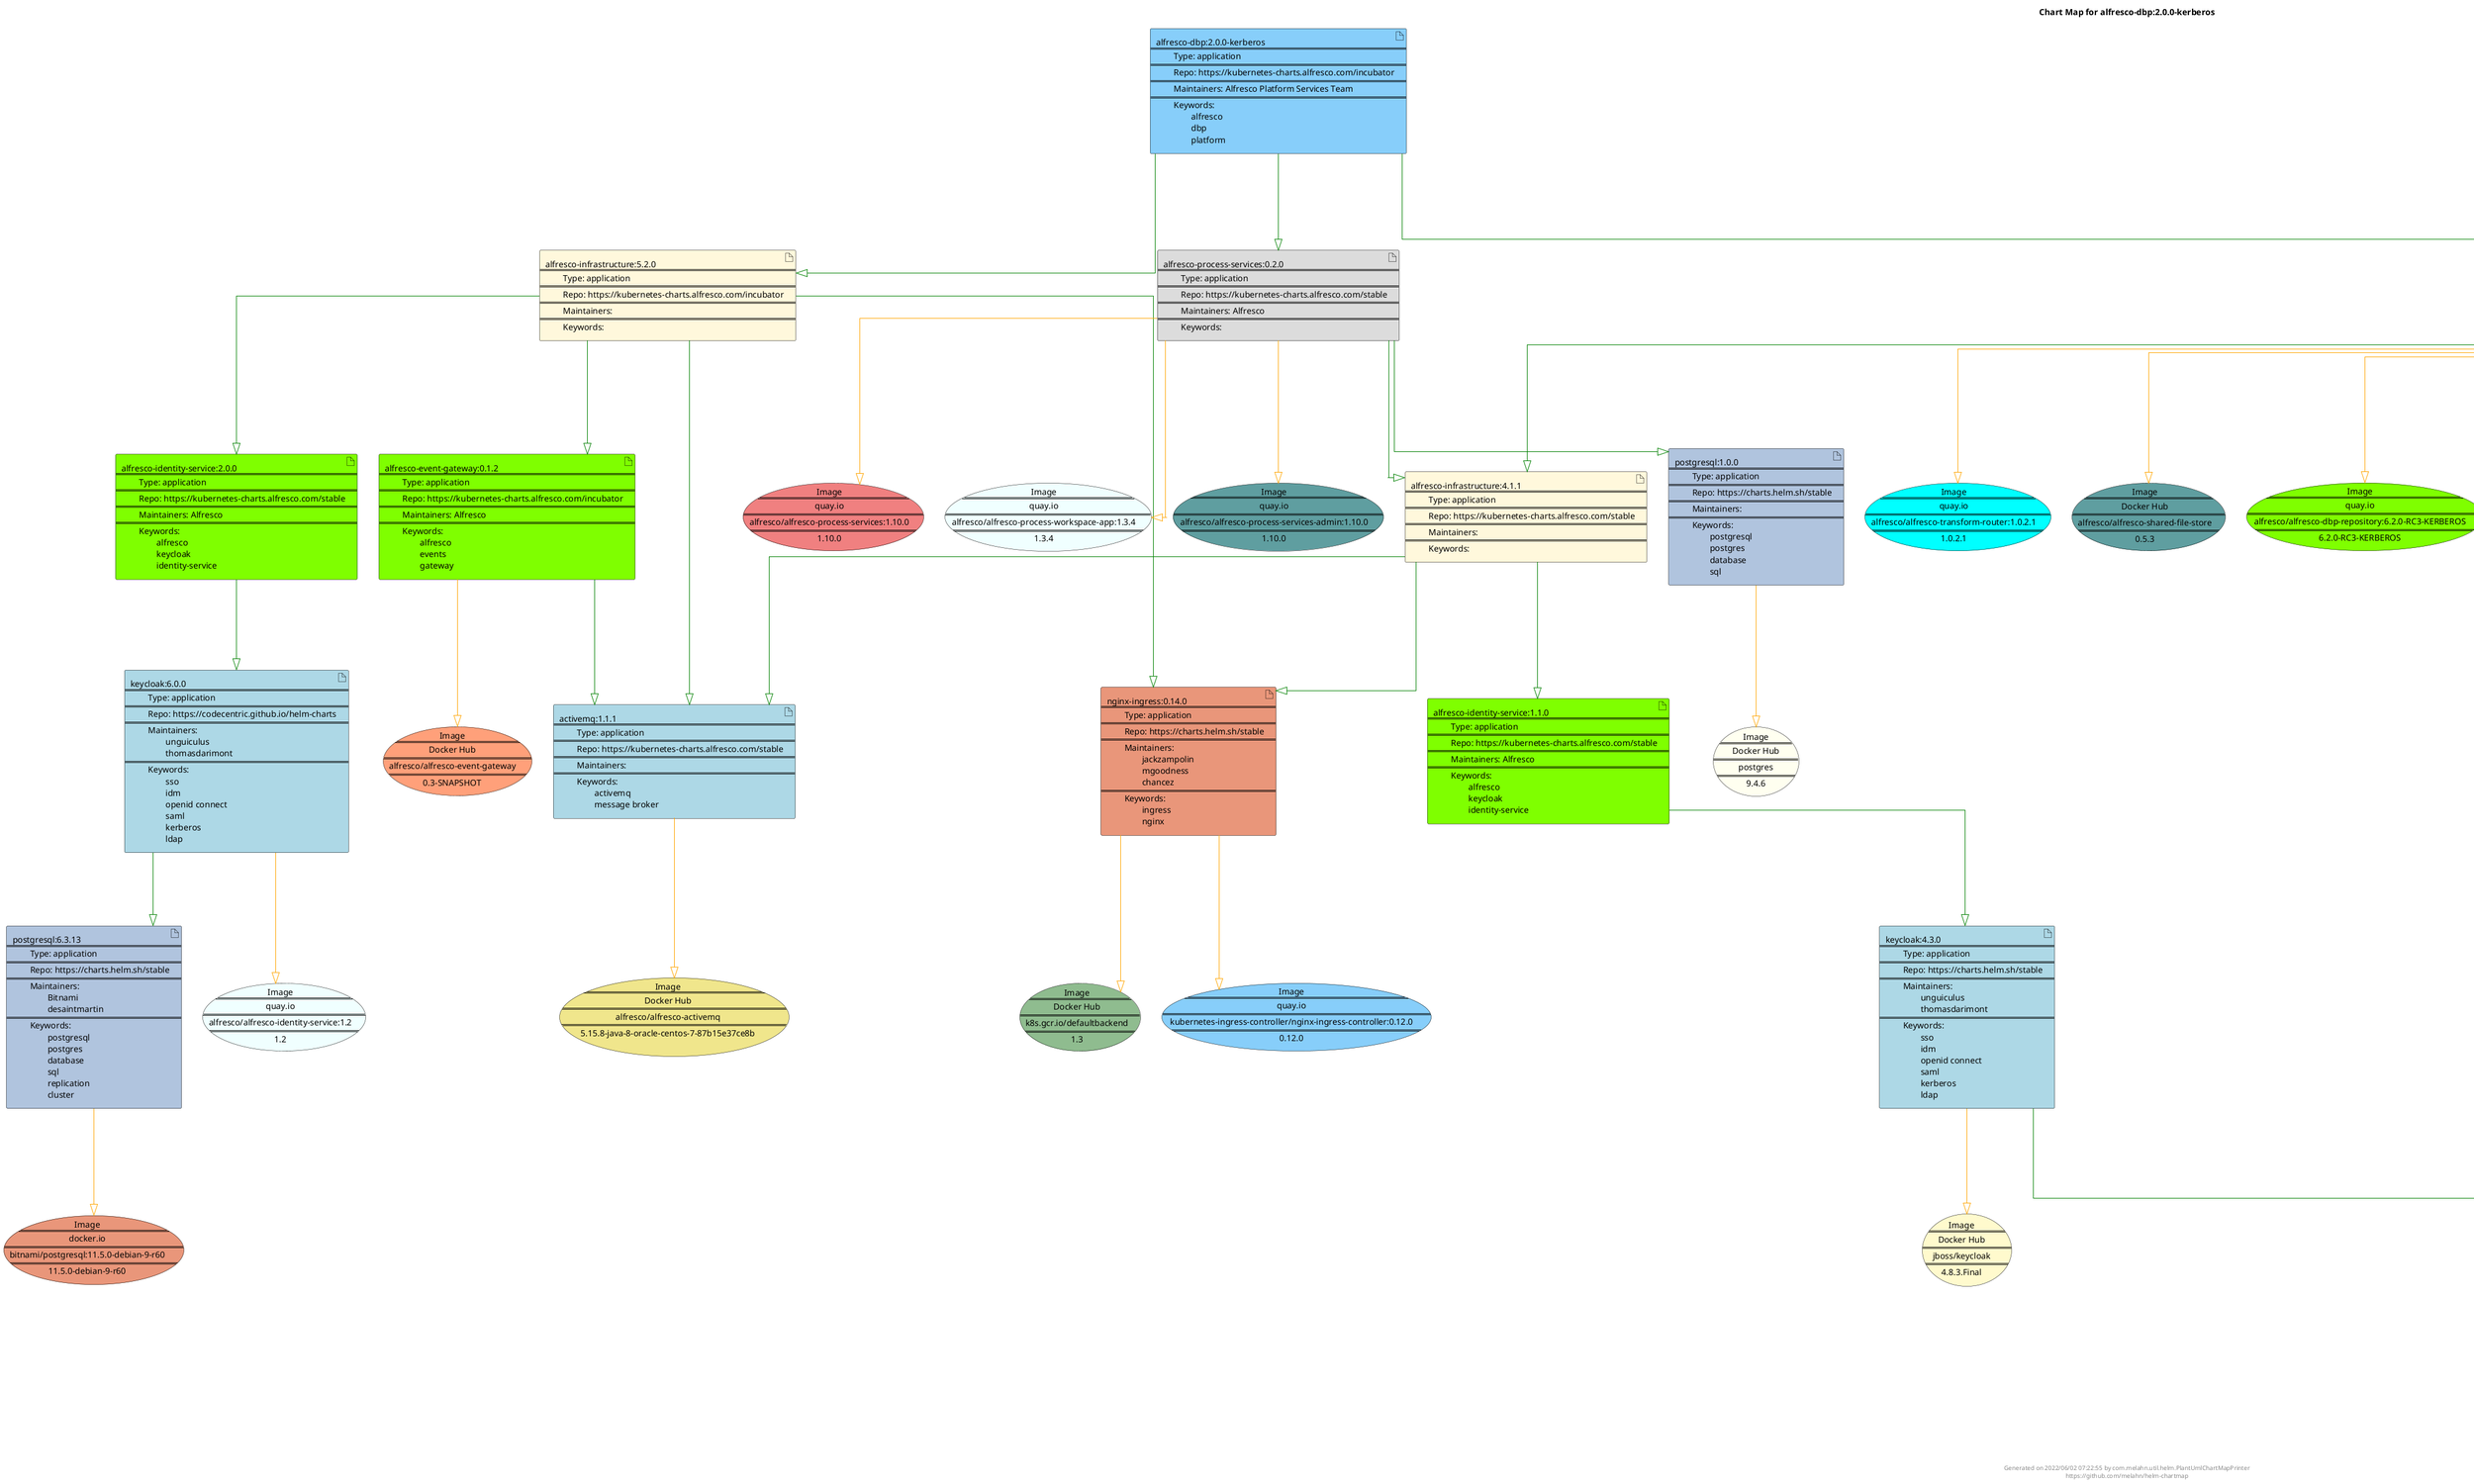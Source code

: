 @startuml
skinparam linetype ortho
skinparam backgroundColor white
skinparam usecaseBorderColor black
skinparam usecaseArrowColor LightSlateGray
skinparam artifactBorderColor black
skinparam artifactArrowColor LightSlateGray

title Chart Map for alfresco-dbp:2.0.0-kerberos

'There are 19 referenced Helm Charts
artifact "postgresql:0.9.3\n====\n\tType: application\n====\n\tRepo: https://charts.helm.sh/stable\n====\n\tMaintainers: databus23\n====\n\tKeywords: \n\t\tpostgresql\n\t\tpostgres\n\t\tdatabase\n\t\tsql" as postgresql_0_9_3 #LightSteelBlue
artifact "alfresco-process-services:0.2.0\n====\n\tType: application\n====\n\tRepo: https://kubernetes-charts.alfresco.com/stable\n====\n\tMaintainers: Alfresco\n====\n\tKeywords: " as alfresco_process_services_0_2_0 #Gainsboro
artifact "alfresco-sync-service:1.1.1\n====\n\tType: application\n====\n\tRepo: https://kubernetes-charts.alfresco.com/stable\n====\n\tMaintainers: Alfresco Apps Repo Team\n====\n\tKeywords: \n\t\tsyncservice\n\t\talfresco\n\t\tapplication" as alfresco_sync_service_1_1_1 #CadetBlue
artifact "alfresco-event-gateway:0.1.2\n====\n\tType: application\n====\n\tRepo: https://kubernetes-charts.alfresco.com/incubator\n====\n\tMaintainers: Alfresco\n====\n\tKeywords: \n\t\talfresco\n\t\tevents\n\t\tgateway" as alfresco_event_gateway_0_1_2 #Chartreuse
artifact "keycloak:6.0.0\n====\n\tType: application\n====\n\tRepo: https://codecentric.github.io/helm-charts\n====\n\tMaintainers: \n\t\tunguiculus\n\t\tthomasdarimont\n====\n\tKeywords: \n\t\tsso\n\t\tidm\n\t\topenid connect\n\t\tsaml\n\t\tkerberos\n\t\tldap" as keycloak_6_0_0 #LightBlue
artifact "alfresco-identity-service:2.0.0\n====\n\tType: application\n====\n\tRepo: https://kubernetes-charts.alfresco.com/stable\n====\n\tMaintainers: Alfresco\n====\n\tKeywords: \n\t\talfresco\n\t\tkeycloak\n\t\tidentity-service" as alfresco_identity_service_2_0_0 #Chartreuse
artifact "alfresco-identity-service:1.1.0\n====\n\tType: application\n====\n\tRepo: https://kubernetes-charts.alfresco.com/stable\n====\n\tMaintainers: Alfresco\n====\n\tKeywords: \n\t\talfresco\n\t\tkeycloak\n\t\tidentity-service" as alfresco_identity_service_1_1_0 #Chartreuse
artifact "alfresco-dbp:2.0.0-kerberos\n====\n\tType: application\n====\n\tRepo: https://kubernetes-charts.alfresco.com/incubator\n====\n\tMaintainers: Alfresco Platform Services Team\n====\n\tKeywords: \n\t\talfresco\n\t\tdbp\n\t\tplatform" as alfresco_dbp_2_0_0_kerberos #LightSkyBlue
artifact "alfresco-digital-workspace:2.0.0\n====\n\tType: application\n====\n\tRepo: https://kubernetes-charts.alfresco.com/stable\n====\n\tMaintainers: \n====\n\tKeywords: \n\t\talfresco\n\t\tdigital workskspace" as alfresco_digital_workspace_2_0_0 #DodgerBlue
artifact "activemq:1.1.1\n====\n\tType: application\n====\n\tRepo: https://kubernetes-charts.alfresco.com/stable\n====\n\tMaintainers: \n====\n\tKeywords: \n\t\tactivemq\n\t\tmessage broker" as activemq_1_1_1 #LightBlue
artifact "postgresql:6.3.13\n====\n\tType: application\n====\n\tRepo: https://charts.helm.sh/stable\n====\n\tMaintainers: \n\t\tBitnami\n\t\tdesaintmartin\n====\n\tKeywords: \n\t\tpostgresql\n\t\tpostgres\n\t\tdatabase\n\t\tsql\n\t\treplication\n\t\tcluster" as postgresql_6_3_13 #LightSteelBlue
artifact "alfresco-infrastructure:4.1.1\n====\n\tType: application\n====\n\tRepo: https://kubernetes-charts.alfresco.com/stable\n====\n\tMaintainers: \n====\n\tKeywords: " as alfresco_infrastructure_4_1_1 #Cornsilk
artifact "postgresql:0.15.0\n====\n\tType: application\n====\n\tRepo: https://charts.helm.sh/stable\n====\n\tMaintainers: databus23\n====\n\tKeywords: \n\t\tpostgresql\n\t\tpostgres\n\t\tdatabase\n\t\tsql" as postgresql_0_15_0 #LightSteelBlue
artifact "alfresco-search:1.0.1\n====\n\tType: application\n====\n\tRepo: https://kubernetes-charts.alfresco.com/stable\n====\n\tMaintainers: \n====\n\tKeywords: \n\t\tsearch\n\t\tsearch services\n\t\talfresco search services\n\t\tinsight\n\t\tinsight engine\n\t\talfresco insight engine" as alfresco_search_1_0_1 #GhostWhite
artifact "alfresco-infrastructure:5.2.0\n====\n\tType: application\n====\n\tRepo: https://kubernetes-charts.alfresco.com/incubator\n====\n\tMaintainers: \n====\n\tKeywords: " as alfresco_infrastructure_5_2_0 #Cornsilk
artifact "postgresql:1.0.0\n====\n\tType: application\n====\n\tRepo: https://charts.helm.sh/stable\n====\n\tMaintainers: \n====\n\tKeywords: \n\t\tpostgresql\n\t\tpostgres\n\t\tdatabase\n\t\tsql" as postgresql_1_0_0 #LightSteelBlue
artifact "alfresco-content-services:2.1.3-kerberosFix\n====\n\tType: application\n====\n\tRepo: https://kubernetes-charts.alfresco.com/incubator\n====\n\tMaintainers: \n====\n\tKeywords: \n\t\tcontent\n\t\tcontent services\n\t\talfresco\n\t\talfresco content services" as alfresco_content_services_2_1_3_kerberosFix #Gainsboro
artifact "nginx-ingress:0.14.0\n====\n\tType: application\n====\n\tRepo: https://charts.helm.sh/stable\n====\n\tMaintainers: \n\t\tjackzampolin\n\t\tmgoodness\n\t\tchancez\n====\n\tKeywords: \n\t\tingress\n\t\tnginx" as nginx_ingress_0_14_0 #DarkSalmon
artifact "keycloak:4.3.0\n====\n\tType: application\n====\n\tRepo: https://charts.helm.sh/stable\n====\n\tMaintainers: \n\t\tunguiculus\n\t\tthomasdarimont\n====\n\tKeywords: \n\t\tsso\n\t\tidm\n\t\topenid connect\n\t\tsaml\n\t\tkerberos\n\t\tldap" as keycloak_4_3_0 #LightBlue

'There are 24 referenced Docker Images
usecase "Image\n====\nquay.io\n====\nalfresco/alfresco-digital-workspace:1.2.0\n====\n1.2.0" as quay_io_alfresco_alfresco_digital_workspace_1_2_0 #FloralWhite
usecase "Image\n====\nDocker Hub\n====\npostgres\n====\n11.4" as postgres_11_4 #Ivory
usecase "Image\n====\nDocker Hub\n====\npostgres\n====\n10.1" as postgres_10_1 #Ivory
usecase "Image\n====\nquay.io\n====\nalfresco/alfresco-transform-router:1.0.2.1\n====\n1.0.2.1" as quay_io_alfresco_alfresco_transform_router_1_0_2_1 #Aqua
usecase "Image\n====\nquay.io\n====\nalfresco/alfresco-process-services-admin:1.10.0\n====\n1.10.0" as quay_io_alfresco_alfresco_process_services_admin_1_10_0 #CadetBlue
usecase "Image\n====\nDocker Hub\n====\npostgres\n====\n9.4.6" as postgres_9_4_6 #Ivory
usecase "Image\n====\nDocker Hub\n====\nalfresco/alfresco-shared-file-store\n====\n0.5.3" as alfresco_alfresco_shared_file_store_0_5_3 #CadetBlue
usecase "Image\n====\nDocker Hub\n====\nalfresco/alfresco-event-gateway\n====\n0.3-SNAPSHOT" as alfresco_alfresco_event_gateway_0_3_SNAPSHOT #LightSalmon
usecase "Image\n====\nquay.io\n====\nkubernetes-ingress-controller/nginx-ingress-controller:0.12.0\n====\n0.12.0" as quay_io_kubernetes_ingress_controller_nginx_ingress_controller_0_12_0 #LightSkyBlue
usecase "Image\n====\nquay.io\n====\nalfresco/alfresco-dbp-repository:6.2.0-RC3-KERBEROS\n====\n6.2.0-RC3-KERBEROS" as quay_io_alfresco_alfresco_dbp_repository_6_2_0_RC3_KERBEROS #Chartreuse
usecase "Image\n====\ndocker.io\n====\nbitnami/postgresql:11.5.0-debian-9-r60\n====\n11.5.0-debian-9-r60" as docker_io_bitnami_postgresql_11_5_0_debian_9_r60 #DarkSalmon
usecase "Image\n====\nquay.io\n====\nalfresco/alfresco-process-services:1.10.0\n====\n1.10.0" as quay_io_alfresco_alfresco_process_services_1_10_0 #LightCoral
usecase "Image\n====\nDocker Hub\n====\nalfresco/alfresco-activemq\n====\n5.15.8-java-8-oracle-centos-7-87b15e37ce8b" as alfresco_alfresco_activemq_5_15_8_java_8_oracle_centos_7_87b15e37ce8b #Khaki
usecase "Image\n====\nquay.io\n====\nalfresco/alfresco-process-workspace-app:1.3.4\n====\n1.3.4" as quay_io_alfresco_alfresco_process_workspace_app_1_3_4 #Azure
usecase "Image\n====\nquay.io\n====\nalfresco/alfresco-dbp-share:6.2.0-RC4-KERBEROS\n====\n6.2.0-RC4-KERBEROS" as quay_io_alfresco_alfresco_dbp_share_6_2_0_RC4_KERBEROS #LightSkyBlue
usecase "Image\n====\nquay.io\n====\nalfresco/alfresco-pdf-renderer:2.0.17\n====\n2.0.17" as quay_io_alfresco_alfresco_pdf_renderer_2_0_17 #GoldenRod
usecase "Image\n====\nquay.io\n====\nalfresco/service-sync:3.1.2\n====\n3.1.2" as quay_io_alfresco_service_sync_3_1_2 #LightPink
usecase "Image\n====\nDocker Hub\n====\njboss/keycloak\n====\n4.8.3.Final" as jboss_keycloak_4_8_3_Final #LemonChiffon
usecase "Image\n====\nquay.io\n====\nalfresco/alfresco-imagemagick:2.0.17\n====\n2.0.17" as quay_io_alfresco_alfresco_imagemagick_2_0_17 #Cyan
usecase "Image\n====\nDocker Hub\n====\nk8s.gcr.io/defaultbackend\n====\n1.3" as k8s_gcr_io_defaultbackend_1_3 #DarkSeaGreen
usecase "Image\n====\nDocker Hub\n====\nalfresco/alfresco-search-services\n====\n1.4.0" as alfresco_alfresco_search_services_1_4_0 #Coral
usecase "Image\n====\nquay.io\n====\nalfresco/alfresco-tika:2.0.17\n====\n2.0.17" as quay_io_alfresco_alfresco_tika_2_0_17 #Khaki
usecase "Image\n====\nquay.io\n====\nalfresco/alfresco-libreoffice:2.0.17\n====\n2.0.17" as quay_io_alfresco_alfresco_libreoffice_2_0_17 #Khaki
usecase "Image\n====\nquay.io\n====\nalfresco/alfresco-identity-service:1.2\n====\n1.2" as quay_io_alfresco_alfresco_identity_service_1_2 #Azure

'Chart Dependencies
alfresco_dbp_2_0_0_kerberos--[#green]-|>alfresco_infrastructure_5_2_0
alfresco_infrastructure_5_2_0--[#green]-|>alfresco_event_gateway_0_1_2
alfresco_event_gateway_0_1_2--[#green]-|>activemq_1_1_1
alfresco_infrastructure_5_2_0--[#green]-|>nginx_ingress_0_14_0
alfresco_infrastructure_5_2_0--[#green]-|>alfresco_identity_service_2_0_0
alfresco_identity_service_2_0_0--[#green]-|>keycloak_6_0_0
keycloak_6_0_0--[#green]-|>postgresql_6_3_13
alfresco_infrastructure_5_2_0--[#green]-|>activemq_1_1_1
alfresco_dbp_2_0_0_kerberos--[#green]-|>alfresco_content_services_2_1_3_kerberosFix
alfresco_content_services_2_1_3_kerberosFix--[#green]-|>postgresql_0_9_3
alfresco_content_services_2_1_3_kerberosFix--[#green]-|>alfresco_sync_service_1_1_1
alfresco_sync_service_1_1_1--[#green]-|>postgresql_0_9_3
alfresco_content_services_2_1_3_kerberosFix--[#green]-|>alfresco_search_1_0_1
alfresco_content_services_2_1_3_kerberosFix--[#green]-|>alfresco_infrastructure_4_1_1
alfresco_infrastructure_4_1_1--[#green]-|>nginx_ingress_0_14_0
alfresco_infrastructure_4_1_1--[#green]-|>alfresco_identity_service_1_1_0
alfresco_identity_service_1_1_0--[#green]-|>keycloak_4_3_0
keycloak_4_3_0--[#green]-|>postgresql_0_15_0
alfresco_infrastructure_4_1_1--[#green]-|>activemq_1_1_1
alfresco_content_services_2_1_3_kerberosFix--[#green]-|>alfresco_digital_workspace_2_0_0
alfresco_dbp_2_0_0_kerberos--[#green]-|>alfresco_process_services_0_2_0
alfresco_process_services_0_2_0--[#green]-|>postgresql_1_0_0
alfresco_process_services_0_2_0--[#green]-|>alfresco_infrastructure_4_1_1
postgresql_0_9_3--[#orange]-|>postgres_11_4
postgresql_0_9_3--[#orange]-|>postgres_10_1
alfresco_process_services_0_2_0--[#orange]-|>quay_io_alfresco_alfresco_process_services_admin_1_10_0
alfresco_process_services_0_2_0--[#orange]-|>quay_io_alfresco_alfresco_process_services_1_10_0
alfresco_process_services_0_2_0--[#orange]-|>quay_io_alfresco_alfresco_process_workspace_app_1_3_4
alfresco_sync_service_1_1_1--[#orange]-|>quay_io_alfresco_service_sync_3_1_2
alfresco_event_gateway_0_1_2--[#orange]-|>alfresco_alfresco_event_gateway_0_3_SNAPSHOT
keycloak_6_0_0--[#orange]-|>quay_io_alfresco_alfresco_identity_service_1_2
alfresco_digital_workspace_2_0_0--[#orange]-|>quay_io_alfresco_alfresco_digital_workspace_1_2_0
activemq_1_1_1--[#orange]-|>alfresco_alfresco_activemq_5_15_8_java_8_oracle_centos_7_87b15e37ce8b
postgresql_6_3_13--[#orange]-|>docker_io_bitnami_postgresql_11_5_0_debian_9_r60
postgresql_0_15_0--[#orange]-|>postgres_10_1
alfresco_search_1_0_1--[#orange]-|>alfresco_alfresco_search_services_1_4_0
postgresql_1_0_0--[#orange]-|>postgres_9_4_6
alfresco_content_services_2_1_3_kerberosFix--[#orange]-|>quay_io_alfresco_alfresco_dbp_share_6_2_0_RC4_KERBEROS
alfresco_content_services_2_1_3_kerberosFix--[#orange]-|>quay_io_alfresco_alfresco_tika_2_0_17
alfresco_content_services_2_1_3_kerberosFix--[#orange]-|>quay_io_alfresco_alfresco_pdf_renderer_2_0_17
alfresco_content_services_2_1_3_kerberosFix--[#orange]-|>alfresco_alfresco_shared_file_store_0_5_3
alfresco_content_services_2_1_3_kerberosFix--[#orange]-|>quay_io_alfresco_alfresco_dbp_repository_6_2_0_RC3_KERBEROS
alfresco_content_services_2_1_3_kerberosFix--[#orange]-|>quay_io_alfresco_alfresco_transform_router_1_0_2_1
alfresco_content_services_2_1_3_kerberosFix--[#orange]-|>quay_io_alfresco_alfresco_imagemagick_2_0_17
alfresco_content_services_2_1_3_kerberosFix--[#orange]-|>quay_io_alfresco_alfresco_libreoffice_2_0_17
nginx_ingress_0_14_0--[#orange]-|>k8s_gcr_io_defaultbackend_1_3
nginx_ingress_0_14_0--[#orange]-|>quay_io_kubernetes_ingress_controller_nginx_ingress_controller_0_12_0
keycloak_4_3_0--[#orange]-|>jboss_keycloak_4_8_3_Final

center footer Generated on 2022/06/02 07:22:55 by com.melahn.util.helm.PlantUmlChartMapPrinter\nhttps://github.com/melahn/helm-chartmap
@enduml
